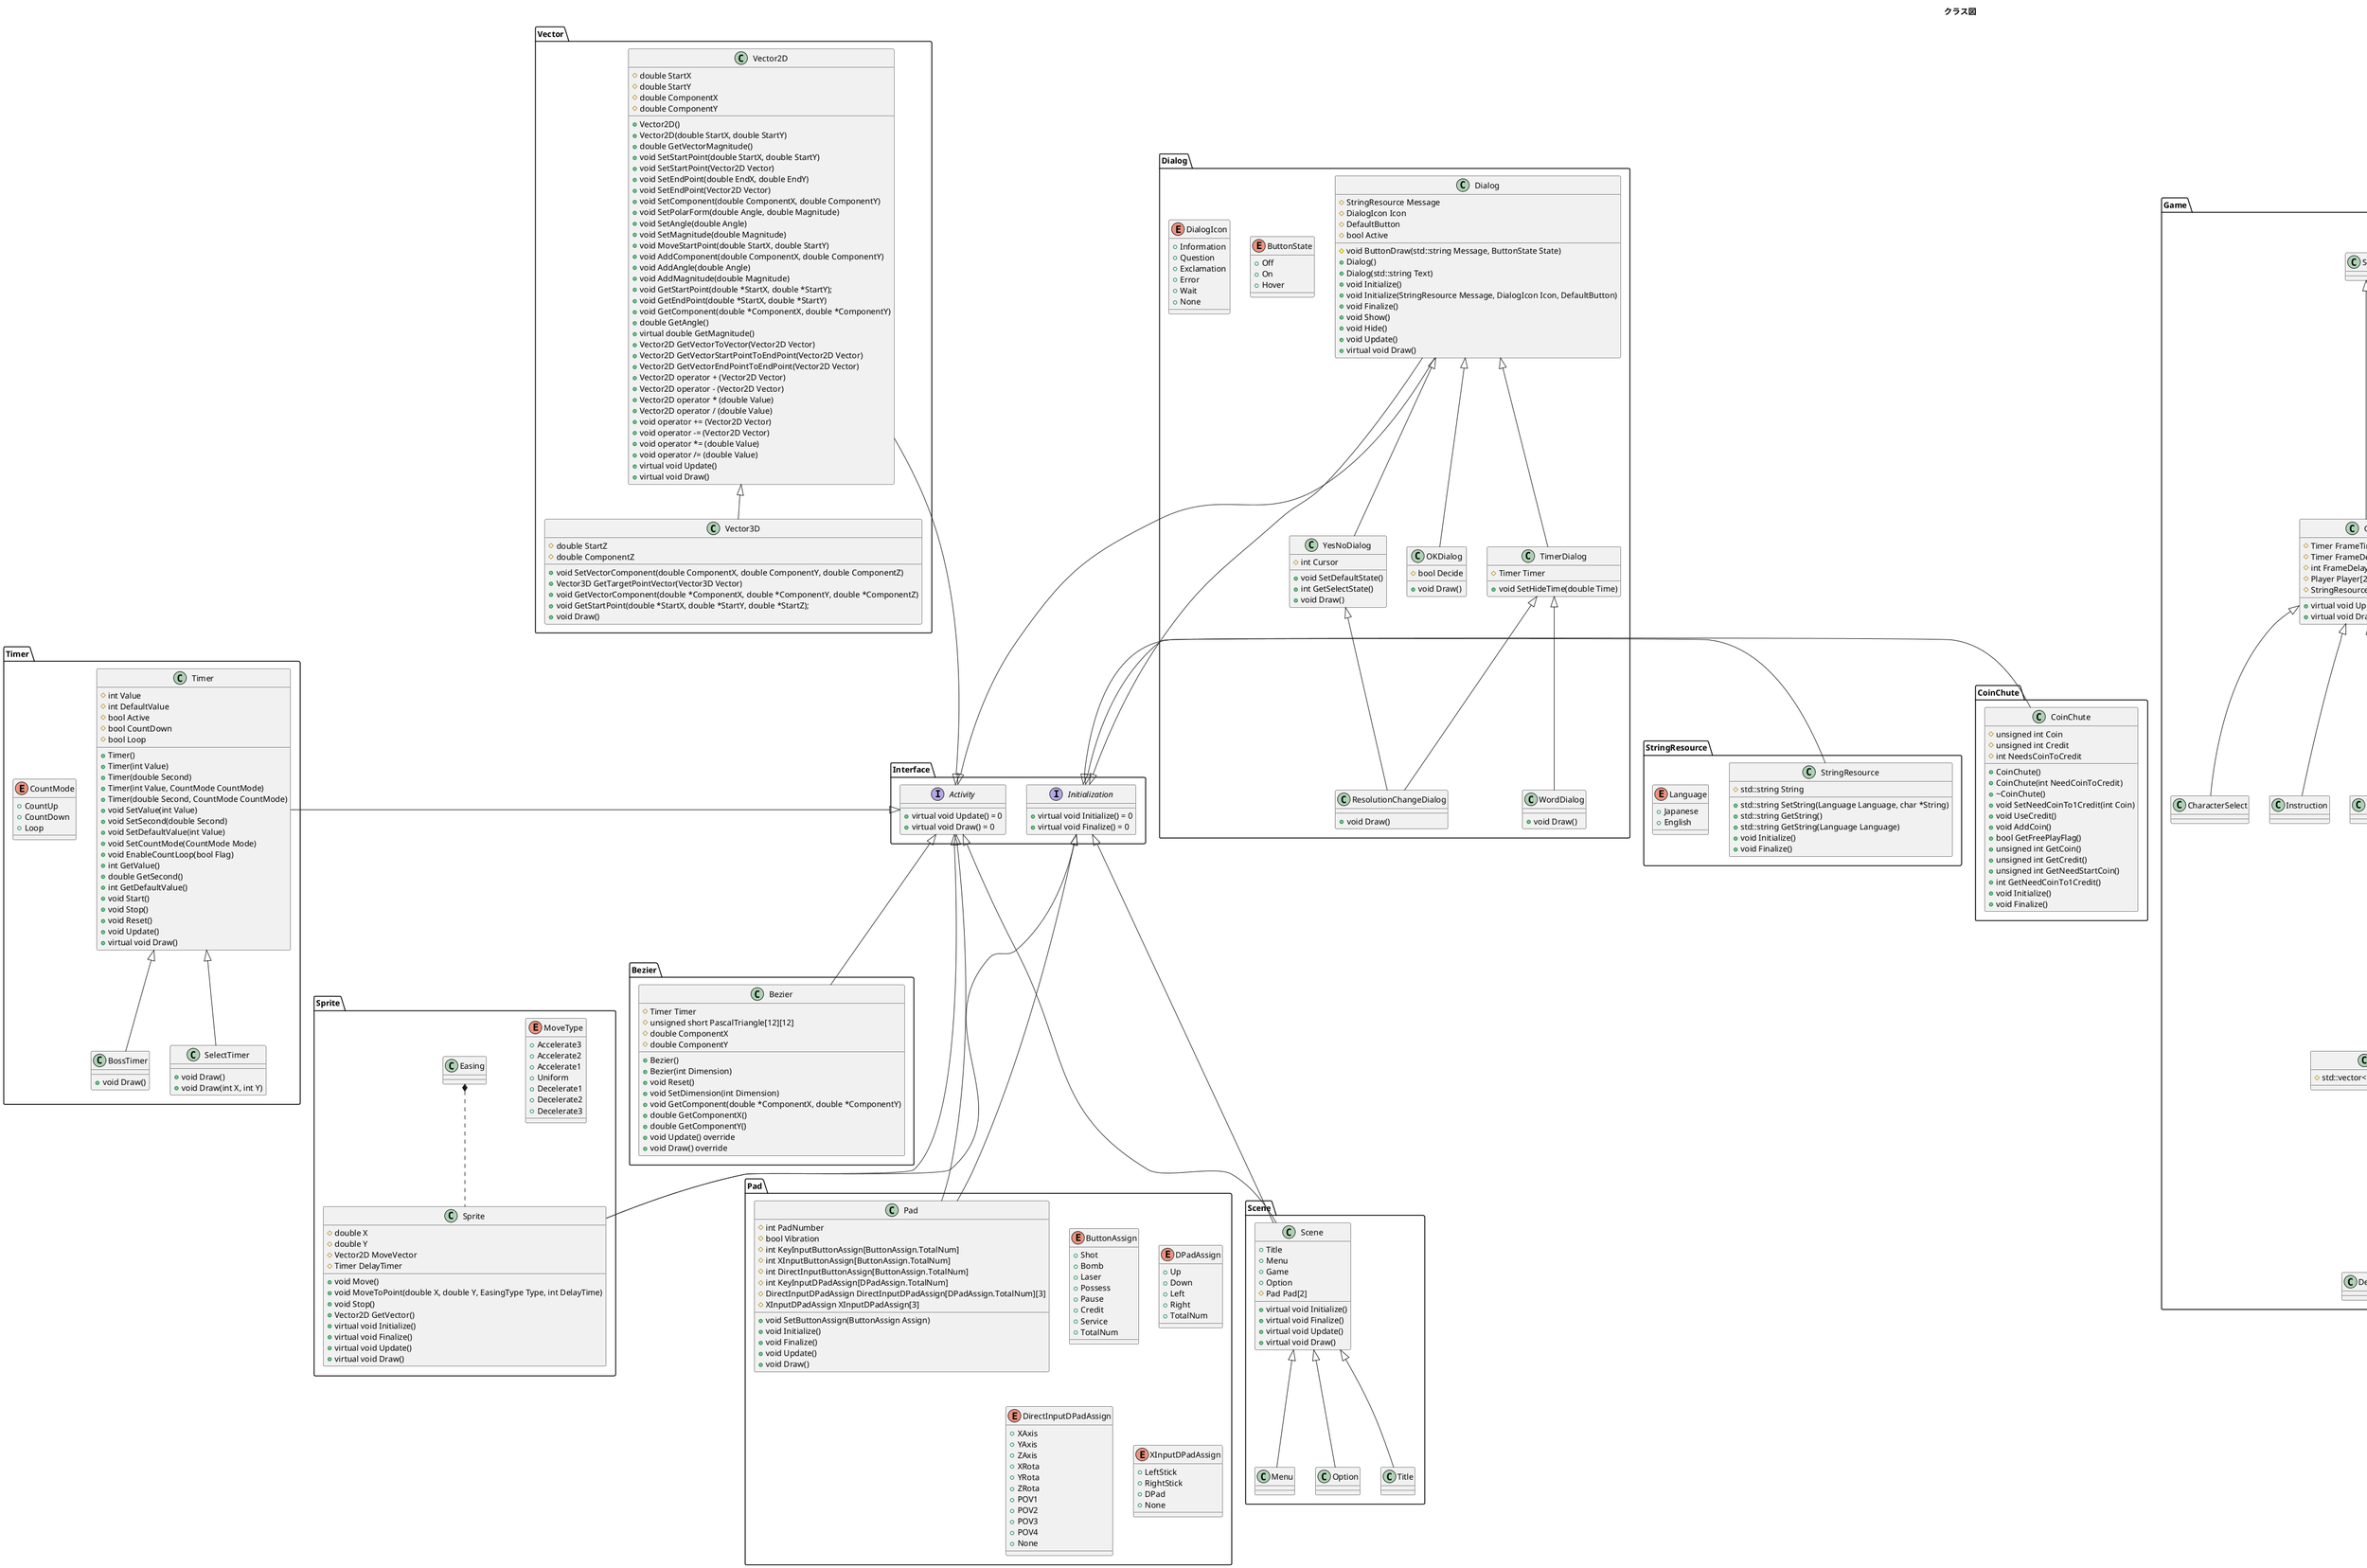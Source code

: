 @startuml
title クラス図
package Interface {
	interface Initialization{
		+virtual void Initialize() = 0
		+virtual void Finalize() = 0
	}

	interface Activity {
		+virtual void Update() = 0
		+virtual void Draw() = 0
	}
}

package Vector {
	class Vector2D {
		#double StartX
		#double StartY
		#double ComponentX
		#double ComponentY
		+Vector2D()
		+Vector2D(double StartX, double StartY)
		+double GetVectorMagnitude()
		+void SetStartPoint(double StartX, double StartY)
		+void SetStartPoint(Vector2D Vector)
		+void SetEndPoint(double EndX, double EndY)
		+void SetEndPoint(Vector2D Vector)
		+void SetComponent(double ComponentX, double ComponentY)
		+void SetPolarForm(double Angle, double Magnitude)
		+void SetAngle(double Angle)
		+void SetMagnitude(double Magnitude)
		+void MoveStartPoint(double StartX, double StartY)
		+void AddComponent(double ComponentX, double ComponentY)
		+void AddAngle(double Angle)
		+void AddMagnitude(double Magnitude)
		+void GetStartPoint(double *StartX, double *StartY);
		+void GetEndPoint(double *StartX, double *StartY)
		+void GetComponent(double *ComponentX, double *ComponentY)
		+double GetAngle()
		+virtual double GetMagnitude()
		+Vector2D GetVectorToVector(Vector2D Vector)
		+Vector2D GetVectorStartPointToEndPoint(Vector2D Vector)
		+Vector2D GetVectorEndPointToEndPoint(Vector2D Vector)
		+Vector2D operator + (Vector2D Vector)
		+Vector2D operator - (Vector2D Vector)
		+Vector2D operator * (double Value)
		+Vector2D operator / (double Value)
		+void operator += (Vector2D Vector)
		+void operator -= (Vector2D Vector)
		+void operator *= (double Value)
		+void operator /= (double Value)
		+virtual void Update()
		+virtual void Draw()
	}

	class Vector3D {
		#double StartZ
		#double ComponentZ
		+void SetVectorComponent(double ComponentX, double ComponentY, double ComponentZ)
		+Vector3D GetTargetPointVector(Vector3D Vector)
		+void GetVectorComponent(double *ComponentX, double *ComponentY, double *ComponentZ)
		+void GetStartPoint(double *StartX, double *StartY, double *StartZ);
		+void Draw()
	}

	Activity <|-up-- Vector2D
	Vector2D <|-- Vector3D
}

package Bezier {
	class Bezier {
		#Timer Timer
		#unsigned short PascalTriangle[12][12]
		#double ComponentX
		#double ComponentY
		+Bezier()
		+Bezier(int Dimension)
		+void Reset()
		+void SetDimension(int Dimension)
		+void GetComponent(double *ComponentX, double *ComponentY)
		+double GetComponentX()
		+double GetComponentY()
		+void Update() override
		+void Draw() override
	}

	Activity <|-- Bezier
}

package Easing {
	enum EasingType {
		+Linear
		+Sine
		+Quad
		+Cubic
		+Quart
		+Quint
		+Expo
		+Circ
		+Back
		+Elastic
		+Bounce		
	}

	class Easing {
		+easeIn(eEasingType EasingType, double t, double TotalTime, double Max = 1.0, double Min = 0.0)
		+easeOut(eEasingType EasingType, double t, double TotalTime, double Max = 1.0, double Min = 0.0)
		+easeInOut(eEasingType EasingType, double t, double TotalTime, double Max = 1.0, double Min = 0.0)
	}
}

package Sprite {
	enum MoveType {
		+Accelerate3
		+Accelerate2
		+Accelerate1
		+Uniform
		+Decelerate1
		+Decelerate2
		+Decelerate3
	}

	class Sprite {
		#double X
		#double Y
		#Vector2D MoveVector
		#Timer DelayTimer
		+void Move()
		+void MoveToPoint(double X, double Y, EasingType Type, int DelayTime)
		+void Stop()
		+Vector2D GetVector()
		+virtual void Initialize()
		+virtual void Finalize()
		+virtual void Update()
		+virtual void Draw()
	}

	Initialization <|--- Sprite
	Activity <|--- Sprite
	Easing *.. Sprite
}

package Dialog {
	enum ButtonState {
		+Off
		+On
		+Hover
	}

	enum DialogIcon {
		+Information
		+Question
		+Exclamation
		+Error
		+Wait
		+None
	}

	class Dialog {
		#StringResource Message
		#DialogIcon Icon
		#DefaultButton
		#bool Active
		#void ButtonDraw(std::string Message, ButtonState State)
		+Dialog()
		+Dialog(std::string Text)
		+void Initialize()
		+void Initialize(StringResource Message, DialogIcon Icon, DefaultButton)
		+void Finalize()
		+void Show()
		+void Hide()
		+void Update()
		+virtual void Draw()
	}

	class OKDialog {
		#bool Decide
		+void Draw()
	}

	class TimerDialog {
		#Timer Timer
		+void SetHideTime(double Time)
	}

	class YesNoDialog {
		#int Cursor
		+void SetDefaultState()
		+int GetSelectState()
		+void Draw()
	}

	class WordDialog {
		+void Draw()
	}

	class ResolutionChangeDialog {
		+void Draw()
	}

	Initialization <|-up-- Dialog
	Activity <|-up-- Dialog
	Dialog <|-- TimerDialog
	Dialog <|-- OKDialog
	Dialog <|-- YesNoDialog
	TimerDialog <|-- WordDialog
	TimerDialog <|-- ResolutionChangeDialog
	YesNoDialog <|-- ResolutionChangeDialog
}

package Timer {
	enum CountMode {
		+CountUp
		+CountDown
		+Loop
	}

	class Timer {
		#int Value
		#int DefaultValue
		#bool Active
		#bool CountDown
		#bool Loop
		+Timer()
		+Timer(int Value)
		+Timer(double Second)
		+Timer(int Value, CountMode CountMode)
		+Timer(double Second, CountMode CountMode)
		+void SetValue(int Value)
		+void SetSecond(double Second)
		+void SetDefaultValue(int Value)
		+void SetCountMode(CountMode Mode)
		+void EnableCountLoop(bool Flag)
		+int GetValue()
		+double GetSecond()
		+int GetDefaultValue()
		+void Start()
		+void Stop()
		+void Reset()
		+void Update()
		+virtual void Draw()
	}

	class BossTimer {
		+void Draw()
	}

	class SelectTimer {
		+void Draw()
		+void Draw(int X, int Y)
	}

	Activity <|-left-- Timer
	Timer <|-- BossTimer
	Timer <|-- SelectTimer
}

package Pad {
	enum ButtonAssign {
		+Shot
		+Bomb
		+Laser
		+Possess
		+Pause
		+Credit
		+Service
		+TotalNum
	}

	enum DPadAssign {
		+Up
		+Down
		+Left
		+Right
		+TotalNum
	}

	enum DirectInputDPadAssign {
		+XAxis
		+YAxis
		+ZAxis
		+XRota
		+YRota
		+ZRota
		+POV1
		+POV2
		+POV3
		+POV4
		+None
	}

	enum XInputDPadAssign {
		+LeftStick
		+RightStick
		+DPad
		+None
	}

	class Pad {
		#int PadNumber
		#bool Vibration
		#int KeyInputButtonAssign[ButtonAssign.TotalNum]
		#int XInputButtonAssign[ButtonAssign.TotalNum]
		#int DirectInputButtonAssign[ButtonAssign.TotalNum]
		#int KeyInputDPadAssign[DPadAssign.TotalNum]
		#DirectInputDPadAssign DirectInputDPadAssign[DPadAssign.TotalNum][3]
		#XInputDPadAssign XInputDPadAssign[3]
		+void SetButtonAssign(ButtonAssign Assign)
		+void Initialize()
		+void Finalize()
		+void Update()
		+void Draw()
	}

	Initialization <|--- Pad
	Activity <|--- Pad
}

package Player {
	enum PlayerCharacter {
		+Power
		+Maria
		+None
	}

	class Player {
		#PlayerCharacter Character
		#Timer InvincibleTime
		#char Life
		+void Initialize()
		+void Finalize()
		+void Update()
		+void Draw()
	}

	Sprite <|-- Player
}

package Enemy {
	class Enemy {
		#int HP
		#Timer Timer
	}

	class BossEnemy {
		#BossTimer Timer
	}

	Sprite <|-- Enemy
	Enemy <|-- BossEnemy
}

package Bullet {
	enum PlayerBulletType {

	}

	enum EnemyBulletType {

	}

	class Bullet {
		+void Update()
	}

	class PlayerBullet {
		+void Draw()
	}

	class EnemyBullet {
		+void Draw()
	}

	Sprite <|-- Bullet
	Bullet <|-- PlayerBullet
	Bullet <|-- EnemyBullet
}

package Scene {
	enum Scene{
		+Title
		+Menu
		+Game
		+Option
	}

	class Scene {
		#Pad Pad[2]
		+virtual void Initialize()
		+virtual void Finalize()
		+virtual void Update()
		+virtual void Draw()
	}

	Scene <|-- Title
	Scene <|-- Menu
	Scene <|-- Option
	Initialization <|--- Scene
	Activity <|--- Scene
}

package SceneManager {
	class SceneManager {
		Scene *Scene
		Scene NextScene
	}
}

package Game {
	enum GameMode {
		+Arcade
		+Novice
		+BossRush
	}

	enum GameRank {
		+VeryEasy
		+Easy
		+Normal
		+Hard
		+VeryHard
		+Hell
	}

	object ReplayHeader <<struct>> {
		+PlayerCharacter Player[2]
		+Name
		+Stage
		+unsigned int Score[2]
	}

	object PadInputState <<struct>> {
		+ButtonAssign Button
		+DPadAssign DPad
		+int PressStartFrame
		+unsigned short PressFrameLength
	}

	class Game {
		#Timer FrameTimer
		#Timer FrameDelayTimer
		#int FrameDelay
		#Player Player[2]
		#StringResource CharacterWord
		+virtual void Update()
		+virtual void Draw()
	}

	class Replay {
		#std::vector<PadInputState> Data
	}

	Scene <|-- Game
	Game <|-- StoryPlayback
	Game <|-- GameTitle
	Game <|-- Ranking
	Game <|-- CharacterSelect
	Game <|-- Instruction
	Game <|-- MainGame
	Game <|-- NameEntry
	MainGame <|-- Replay
	Replay <|-- Demonstration
}

package StringResource {
	enum Language {
		+Japanese
		+English
	}

	class StringResource {
		#std::string String
		+std::string SetString(Language Language, char *String)
		+std::string GetString()
		+std::string GetString(Language Language)
		+void Initialize()
		+void Finalize()
	}

	Initialization <|-left-- StringResource
}

package CoinChute {
	class CoinChute {
		#unsigned int Coin
		#unsigned int Credit
		#int NeedsCoinToCredit
		+CoinChute()
		+CoinChute(int NeedCoinToCredit)
		+~CoinChute()
		+void SetNeedCoinTo1Credit(int Coin)
		+void UseCredit()
		+void AddCoin()
		+bool GetFreePlayFlag()
		+unsigned int GetCoin()
		+unsigned int GetCredit()
		+unsigned int GetNeedStartCoin()
		+int GetNeedCoinTo1Credit()
		+void Initialize()
		+void Finalize()
	}

	Initialization <|-left-- CoinChute
}
@enduml